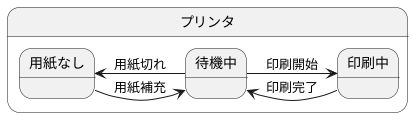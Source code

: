 @startuml プリンタ
left to right direction
state プリンタ{
    待機中 --> 印刷中 : 印刷開始
    待機中 -up-> 用紙なし : 用紙切れ
    印刷中 --> 待機中 : 印刷完了
    用紙なし --> 待機中 : 用紙補充
}
@enduml